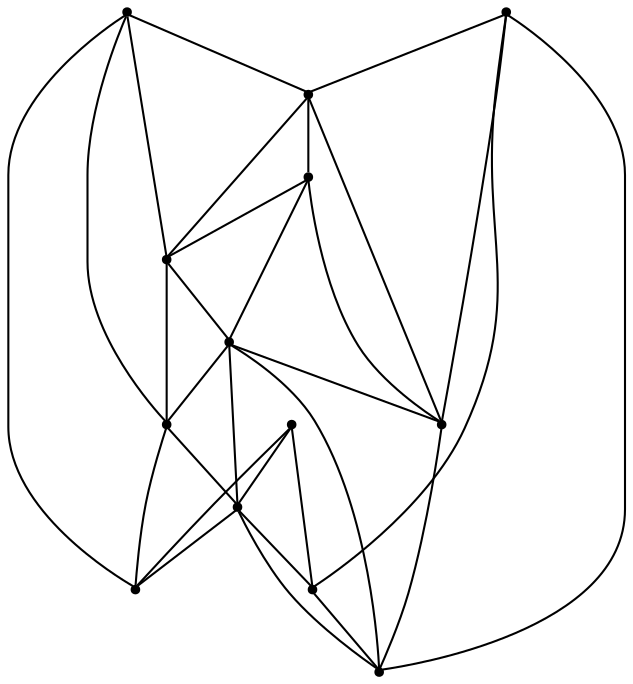 graph {
  node [shape=point,comment="{\"directed\":false,\"doi\":\"10.1007/978-3-319-27261-0_38\",\"figure\":\"7 (1)\"}"]

  v0 [pos="888.1290014861144,1821.0403283276019"]
  v1 [pos="688.0971354581241,1821.0403283276019"]
  v2 [pos="788.1130684721193,1921.0550355802852"]
  v3 [pos="888.1290014861145,2021.0697428329686"]
  v4 [pos="788.1130684721193,2021.0697428329686"]
  v5 [pos="788.1130684721193,2071.0770964593103"]
  v6 [pos="688.0971354581242,2021.0697428329684"]
  v7 [pos="738.1051019651218,2021.0697428329686"]
  v8 [pos="738.1051019651217,1971.062389206627"]
  v9 [pos="688.0971354581242,1921.0550355802852"]
  v10 [pos="713.1011187116229,1996.0660660197977"]
  v11 [pos="688.0971354581242,1971.062389206627"]
  v12 [pos="638.0891689511266,1921.0550355802852"]

  v0 -- v1 [id="-1",pos="888.1290014861144,1821.0403283276019 688.0971354581241,1821.0403283276019 688.0971354581241,1821.0403283276019 688.0971354581241,1821.0403283276019"]
  v12 -- v9 [id="-2",pos="638.0891689511266,1921.0550355802852 688.0971354581242,1921.0550355802852 688.0971354581242,1921.0550355802852 688.0971354581242,1921.0550355802852"]
  v12 -- v6 [id="-3",pos="638.0891689511266,1921.0550355802852 688.0971354581242,2021.0697428329684 688.0971354581242,2021.0697428329684 688.0971354581242,2021.0697428329684"]
  v12 -- v1 [id="-4",pos="638.0891689511266,1921.0550355802852 688.0971354581241,1821.0403283276019 688.0971354581241,1821.0403283276019 688.0971354581241,1821.0403283276019"]
  v12 -- v11 [id="-5",pos="638.0891689511266,1921.0550355802852 688.0971354581242,1971.062389206627 688.0971354581242,1971.062389206627 688.0971354581242,1971.062389206627"]
  v6 -- v10 [id="-6",pos="688.0971354581242,2021.0697428329684 713.1011187116229,1996.0660660197977 713.1011187116229,1996.0660660197977 713.1011187116229,1996.0660660197977"]
  v6 -- v11 [id="-7",pos="688.0971354581242,2021.0697428329684 688.0971354581242,1971.062389206627 688.0971354581242,1971.062389206627 688.0971354581242,1971.062389206627"]
  v11 -- v9 [id="-8",pos="688.0971354581242,1971.062389206627 688.0971354581242,1921.0550355802852 688.0971354581242,1921.0550355802852 688.0971354581242,1921.0550355802852"]
  v6 -- v7 [id="-9",pos="688.0971354581242,2021.0697428329684 738.1051019651218,2021.0697428329686 738.1051019651218,2021.0697428329686 738.1051019651218,2021.0697428329686"]
  v7 -- v4 [id="-10",pos="738.1051019651218,2021.0697428329686 788.1130684721193,2021.0697428329686 788.1130684721193,2021.0697428329686 788.1130684721193,2021.0697428329686"]
  v11 -- v8 [id="-11",pos="688.0971354581242,1971.062389206627 738.1051019651217,1971.062389206627 738.1051019651217,1971.062389206627 738.1051019651217,1971.062389206627"]
  v9 -- v1 [id="-12",pos="688.0971354581242,1921.0550355802852 688.0971354581241,1821.0403283276019 688.0971354581241,1821.0403283276019 688.0971354581241,1821.0403283276019"]
  v9 -- v2 [id="-13",pos="688.0971354581242,1921.0550355802852 788.1130684721193,1921.0550355802852 788.1130684721193,1921.0550355802852 788.1130684721193,1921.0550355802852"]
  v10 -- v7 [id="-14",pos="713.1011187116229,1996.0660660197977 738.1051019651218,2021.0697428329686 738.1051019651218,2021.0697428329686 738.1051019651218,2021.0697428329686"]
  v10 -- v11 [id="-15",pos="713.1011187116229,1996.0660660197977 688.0971354581242,1971.062389206627 688.0971354581242,1971.062389206627 688.0971354581242,1971.062389206627"]
  v10 -- v8 [id="-16",pos="713.1011187116229,1996.0660660197977 738.1051019651217,1971.062389206627 738.1051019651217,1971.062389206627 738.1051019651217,1971.062389206627"]
  v8 -- v9 [id="-17",pos="738.1051019651217,1971.062389206627 688.0971354581242,1921.0550355802852 688.0971354581242,1921.0550355802852 688.0971354581242,1921.0550355802852"]
  v8 -- v7 [id="-18",pos="738.1051019651217,1971.062389206627 738.1051019651218,2021.0697428329686 738.1051019651218,2021.0697428329686 738.1051019651218,2021.0697428329686"]
  v8 -- v2 [id="-19",pos="738.1051019651217,1971.062389206627 788.1130684721193,1921.0550355802852 788.1130684721193,1921.0550355802852 788.1130684721193,1921.0550355802852"]
  v8 -- v4 [id="-20",pos="738.1051019651217,1971.062389206627 788.1130684721193,2021.0697428329686 788.1130684721193,2021.0697428329686 788.1130684721193,2021.0697428329686"]
  v0 -- v2 [id="-21",pos="888.1290014861144,1821.0403283276019 788.1130684721193,1921.0550355802852 788.1130684721193,1921.0550355802852 788.1130684721193,1921.0550355802852"]
  v3 -- v0 [id="-22",pos="888.1290014861145,2021.0697428329686 888.1290014861144,1821.0403283276019 888.1290014861144,1821.0403283276019 888.1290014861144,1821.0403283276019"]
  v3 -- v4 [id="-23",pos="888.1290014861145,2021.0697428329686 788.1130684721193,2021.0697428329686 788.1130684721193,2021.0697428329686 788.1130684721193,2021.0697428329686"]
  v5 -- v7 [id="-24",pos="788.1130684721193,2071.0770964593103 738.1051019651218,2021.0697428329686 738.1051019651218,2021.0697428329686 738.1051019651218,2021.0697428329686"]
  v5 -- v6 [id="-25",pos="788.1130684721193,2071.0770964593103 688.0971354581242,2021.0697428329684 688.0971354581242,2021.0697428329684 688.0971354581242,2021.0697428329684"]
  v5 -- v4 [id="-26",pos="788.1130684721193,2071.0770964593103 788.1130684721193,2021.0697428329686 788.1130684721193,2021.0697428329686 788.1130684721193,2021.0697428329686"]
  v5 -- v3 [id="-27",pos="788.1130684721193,2071.0770964593103 888.1290014861145,2021.0697428329686 888.1290014861145,2021.0697428329686 888.1290014861145,2021.0697428329686"]
  v2 -- v4 [id="-28",pos="788.1130684721193,1921.0550355802852 788.1130684721193,2021.0697428329686 788.1130684721193,2021.0697428329686 788.1130684721193,2021.0697428329686"]
  v2 -- v1 [id="-29",pos="788.1130684721193,1921.0550355802852 688.0971354581241,1821.0403283276019 688.0971354581241,1821.0403283276019 688.0971354581241,1821.0403283276019"]
  v2 -- v3 [id="-30",pos="788.1130684721193,1921.0550355802852 888.1290014861145,2021.0697428329686 888.1290014861145,2021.0697428329686 888.1290014861145,2021.0697428329686"]
}